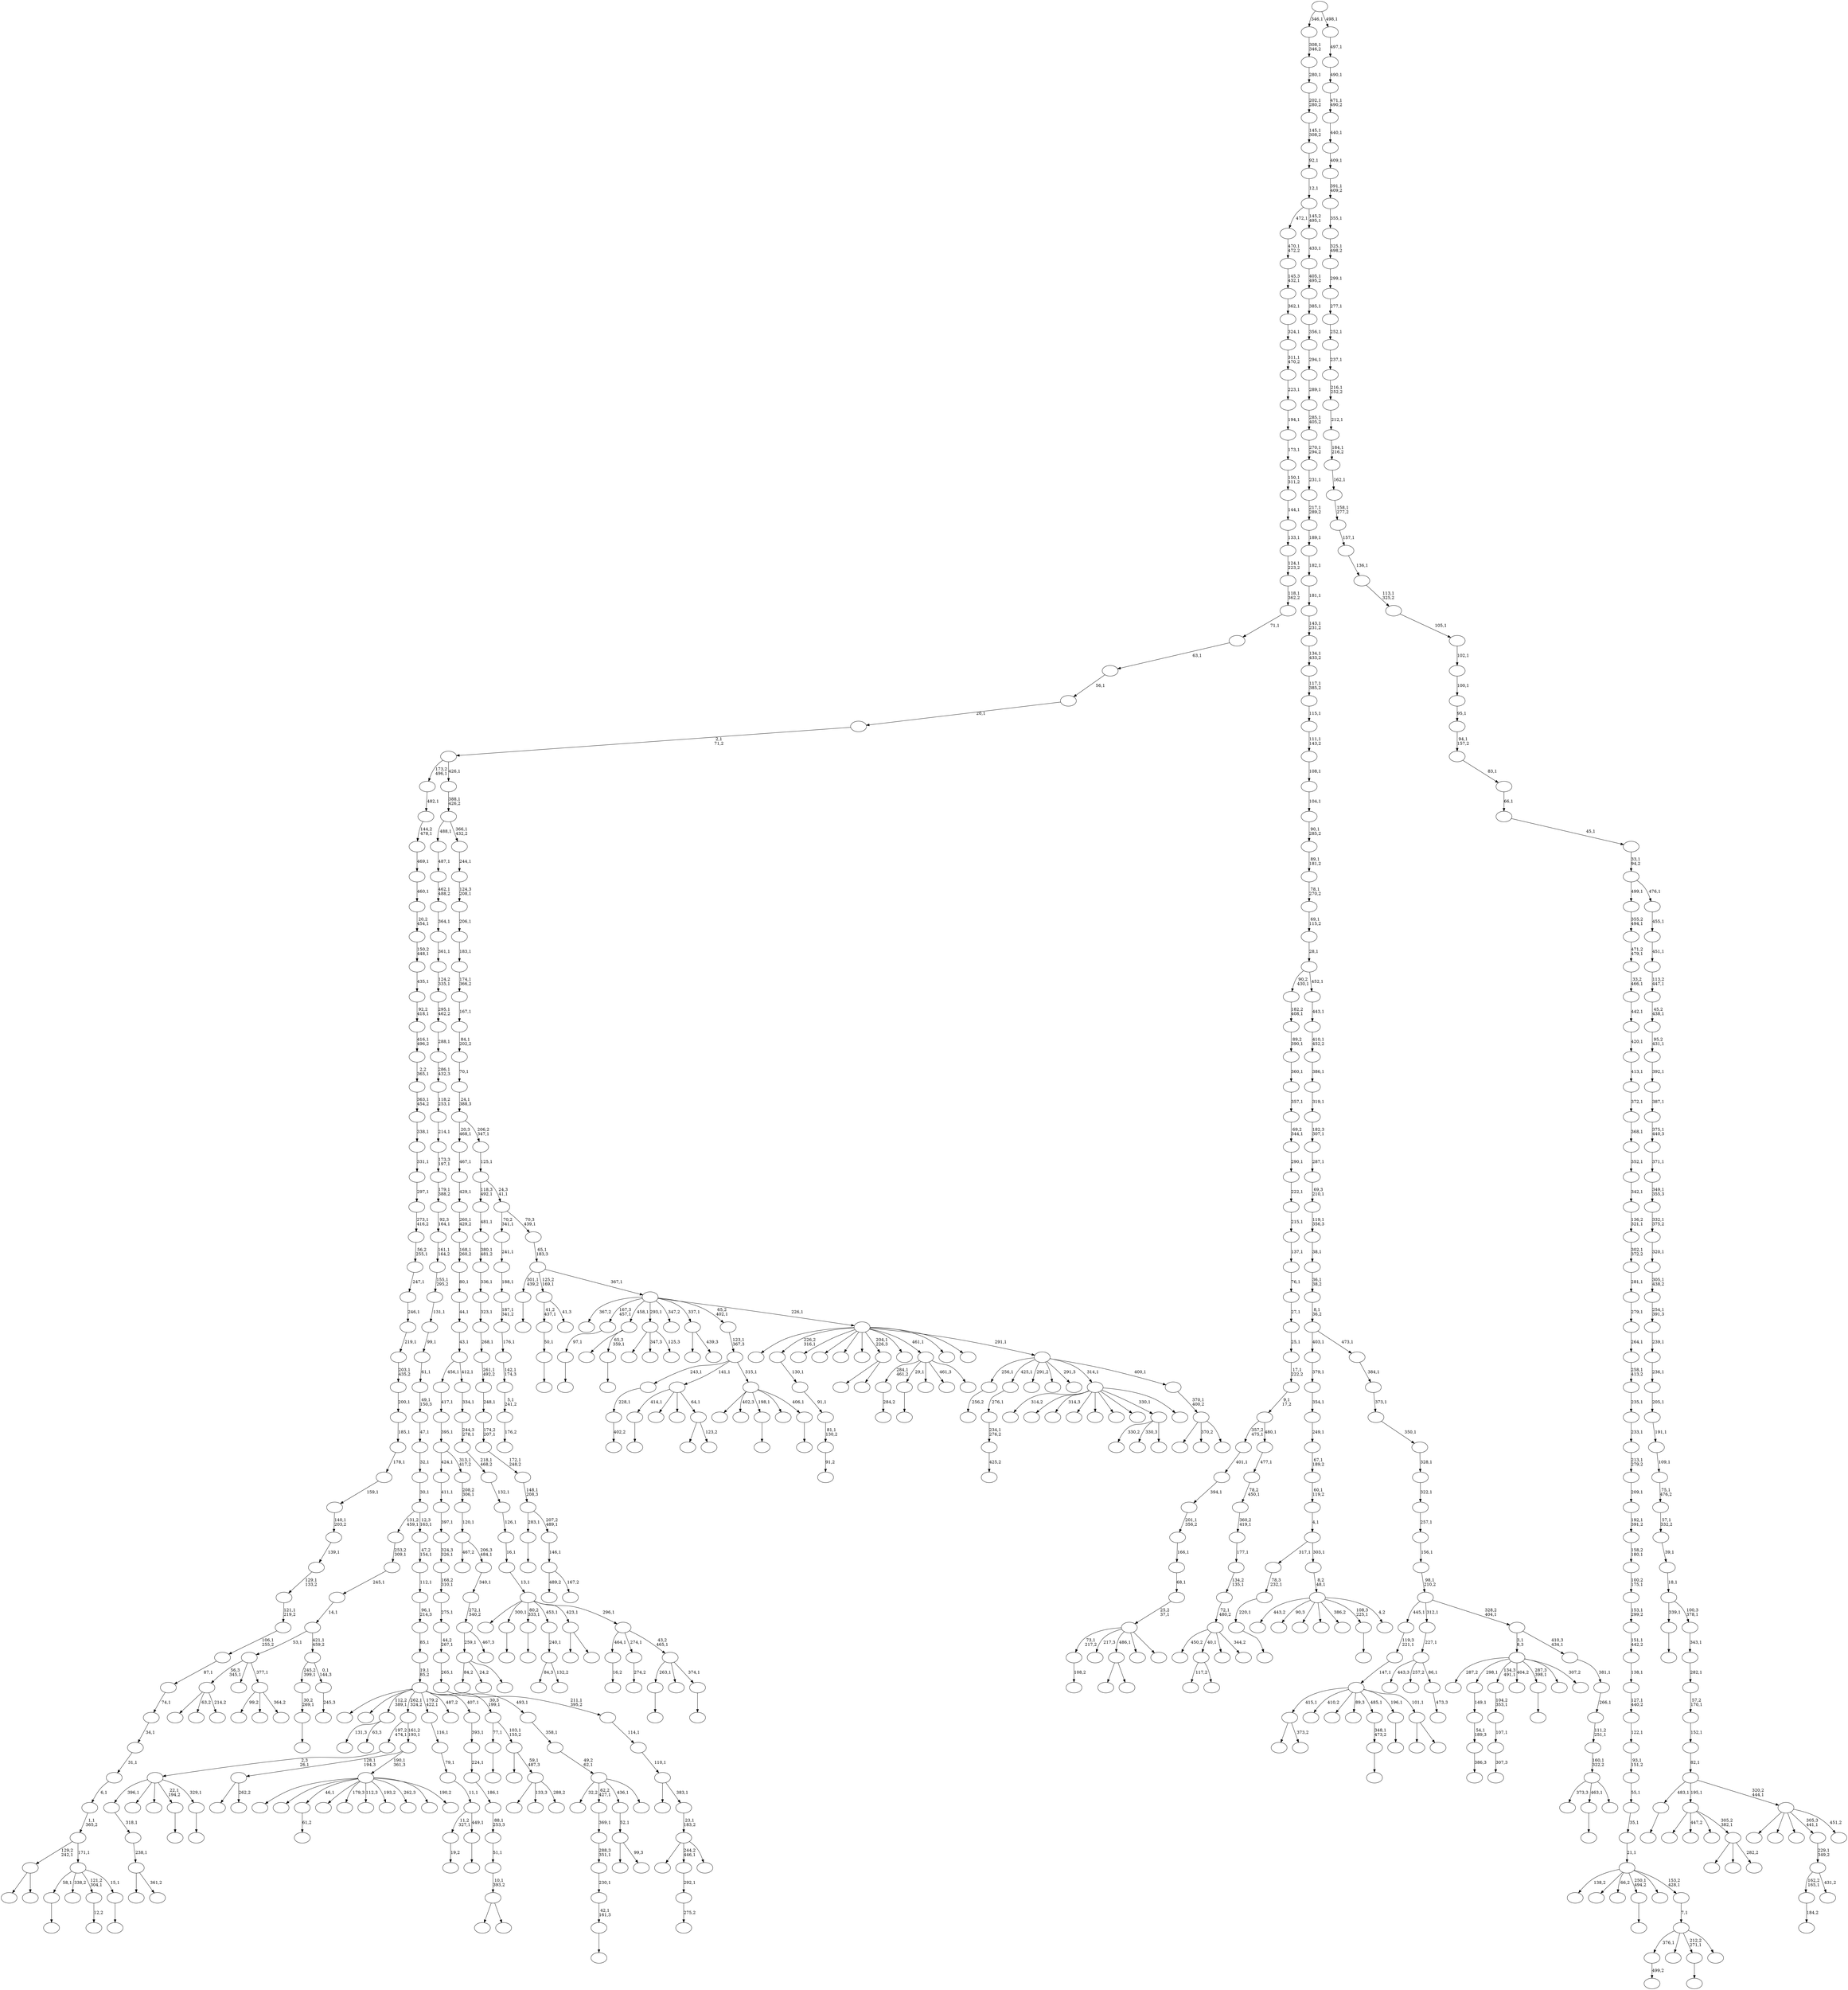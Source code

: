 digraph T {
	700 [label=""]
	699 [label=""]
	698 [label=""]
	697 [label=""]
	696 [label=""]
	695 [label=""]
	694 [label=""]
	693 [label=""]
	692 [label=""]
	691 [label=""]
	690 [label=""]
	689 [label=""]
	688 [label=""]
	687 [label=""]
	686 [label=""]
	685 [label=""]
	684 [label=""]
	683 [label=""]
	682 [label=""]
	681 [label=""]
	680 [label=""]
	679 [label=""]
	678 [label=""]
	677 [label=""]
	676 [label=""]
	675 [label=""]
	674 [label=""]
	673 [label=""]
	672 [label=""]
	671 [label=""]
	670 [label=""]
	669 [label=""]
	668 [label=""]
	667 [label=""]
	666 [label=""]
	665 [label=""]
	664 [label=""]
	663 [label=""]
	662 [label=""]
	661 [label=""]
	660 [label=""]
	659 [label=""]
	658 [label=""]
	657 [label=""]
	656 [label=""]
	655 [label=""]
	654 [label=""]
	653 [label=""]
	652 [label=""]
	651 [label=""]
	650 [label=""]
	649 [label=""]
	648 [label=""]
	647 [label=""]
	646 [label=""]
	645 [label=""]
	644 [label=""]
	643 [label=""]
	642 [label=""]
	641 [label=""]
	640 [label=""]
	639 [label=""]
	638 [label=""]
	637 [label=""]
	636 [label=""]
	635 [label=""]
	634 [label=""]
	633 [label=""]
	632 [label=""]
	631 [label=""]
	630 [label=""]
	629 [label=""]
	628 [label=""]
	627 [label=""]
	626 [label=""]
	625 [label=""]
	624 [label=""]
	623 [label=""]
	622 [label=""]
	621 [label=""]
	620 [label=""]
	619 [label=""]
	618 [label=""]
	617 [label=""]
	616 [label=""]
	615 [label=""]
	614 [label=""]
	613 [label=""]
	612 [label=""]
	611 [label=""]
	610 [label=""]
	609 [label=""]
	608 [label=""]
	607 [label=""]
	606 [label=""]
	605 [label=""]
	604 [label=""]
	603 [label=""]
	602 [label=""]
	601 [label=""]
	600 [label=""]
	599 [label=""]
	598 [label=""]
	597 [label=""]
	596 [label=""]
	595 [label=""]
	594 [label=""]
	593 [label=""]
	592 [label=""]
	591 [label=""]
	590 [label=""]
	589 [label=""]
	588 [label=""]
	587 [label=""]
	586 [label=""]
	585 [label=""]
	584 [label=""]
	583 [label=""]
	582 [label=""]
	581 [label=""]
	580 [label=""]
	579 [label=""]
	578 [label=""]
	577 [label=""]
	576 [label=""]
	575 [label=""]
	574 [label=""]
	573 [label=""]
	572 [label=""]
	571 [label=""]
	570 [label=""]
	569 [label=""]
	568 [label=""]
	567 [label=""]
	566 [label=""]
	565 [label=""]
	564 [label=""]
	563 [label=""]
	562 [label=""]
	561 [label=""]
	560 [label=""]
	559 [label=""]
	558 [label=""]
	557 [label=""]
	556 [label=""]
	555 [label=""]
	554 [label=""]
	553 [label=""]
	552 [label=""]
	551 [label=""]
	550 [label=""]
	549 [label=""]
	548 [label=""]
	547 [label=""]
	546 [label=""]
	545 [label=""]
	544 [label=""]
	543 [label=""]
	542 [label=""]
	541 [label=""]
	540 [label=""]
	539 [label=""]
	538 [label=""]
	537 [label=""]
	536 [label=""]
	535 [label=""]
	534 [label=""]
	533 [label=""]
	532 [label=""]
	531 [label=""]
	530 [label=""]
	529 [label=""]
	528 [label=""]
	527 [label=""]
	526 [label=""]
	525 [label=""]
	524 [label=""]
	523 [label=""]
	522 [label=""]
	521 [label=""]
	520 [label=""]
	519 [label=""]
	518 [label=""]
	517 [label=""]
	516 [label=""]
	515 [label=""]
	514 [label=""]
	513 [label=""]
	512 [label=""]
	511 [label=""]
	510 [label=""]
	509 [label=""]
	508 [label=""]
	507 [label=""]
	506 [label=""]
	505 [label=""]
	504 [label=""]
	503 [label=""]
	502 [label=""]
	501 [label=""]
	500 [label=""]
	499 [label=""]
	498 [label=""]
	497 [label=""]
	496 [label=""]
	495 [label=""]
	494 [label=""]
	493 [label=""]
	492 [label=""]
	491 [label=""]
	490 [label=""]
	489 [label=""]
	488 [label=""]
	487 [label=""]
	486 [label=""]
	485 [label=""]
	484 [label=""]
	483 [label=""]
	482 [label=""]
	481 [label=""]
	480 [label=""]
	479 [label=""]
	478 [label=""]
	477 [label=""]
	476 [label=""]
	475 [label=""]
	474 [label=""]
	473 [label=""]
	472 [label=""]
	471 [label=""]
	470 [label=""]
	469 [label=""]
	468 [label=""]
	467 [label=""]
	466 [label=""]
	465 [label=""]
	464 [label=""]
	463 [label=""]
	462 [label=""]
	461 [label=""]
	460 [label=""]
	459 [label=""]
	458 [label=""]
	457 [label=""]
	456 [label=""]
	455 [label=""]
	454 [label=""]
	453 [label=""]
	452 [label=""]
	451 [label=""]
	450 [label=""]
	449 [label=""]
	448 [label=""]
	447 [label=""]
	446 [label=""]
	445 [label=""]
	444 [label=""]
	443 [label=""]
	442 [label=""]
	441 [label=""]
	440 [label=""]
	439 [label=""]
	438 [label=""]
	437 [label=""]
	436 [label=""]
	435 [label=""]
	434 [label=""]
	433 [label=""]
	432 [label=""]
	431 [label=""]
	430 [label=""]
	429 [label=""]
	428 [label=""]
	427 [label=""]
	426 [label=""]
	425 [label=""]
	424 [label=""]
	423 [label=""]
	422 [label=""]
	421 [label=""]
	420 [label=""]
	419 [label=""]
	418 [label=""]
	417 [label=""]
	416 [label=""]
	415 [label=""]
	414 [label=""]
	413 [label=""]
	412 [label=""]
	411 [label=""]
	410 [label=""]
	409 [label=""]
	408 [label=""]
	407 [label=""]
	406 [label=""]
	405 [label=""]
	404 [label=""]
	403 [label=""]
	402 [label=""]
	401 [label=""]
	400 [label=""]
	399 [label=""]
	398 [label=""]
	397 [label=""]
	396 [label=""]
	395 [label=""]
	394 [label=""]
	393 [label=""]
	392 [label=""]
	391 [label=""]
	390 [label=""]
	389 [label=""]
	388 [label=""]
	387 [label=""]
	386 [label=""]
	385 [label=""]
	384 [label=""]
	383 [label=""]
	382 [label=""]
	381 [label=""]
	380 [label=""]
	379 [label=""]
	378 [label=""]
	377 [label=""]
	376 [label=""]
	375 [label=""]
	374 [label=""]
	373 [label=""]
	372 [label=""]
	371 [label=""]
	370 [label=""]
	369 [label=""]
	368 [label=""]
	367 [label=""]
	366 [label=""]
	365 [label=""]
	364 [label=""]
	363 [label=""]
	362 [label=""]
	361 [label=""]
	360 [label=""]
	359 [label=""]
	358 [label=""]
	357 [label=""]
	356 [label=""]
	355 [label=""]
	354 [label=""]
	353 [label=""]
	352 [label=""]
	351 [label=""]
	350 [label=""]
	349 [label=""]
	348 [label=""]
	347 [label=""]
	346 [label=""]
	345 [label=""]
	344 [label=""]
	343 [label=""]
	342 [label=""]
	341 [label=""]
	340 [label=""]
	339 [label=""]
	338 [label=""]
	337 [label=""]
	336 [label=""]
	335 [label=""]
	334 [label=""]
	333 [label=""]
	332 [label=""]
	331 [label=""]
	330 [label=""]
	329 [label=""]
	328 [label=""]
	327 [label=""]
	326 [label=""]
	325 [label=""]
	324 [label=""]
	323 [label=""]
	322 [label=""]
	321 [label=""]
	320 [label=""]
	319 [label=""]
	318 [label=""]
	317 [label=""]
	316 [label=""]
	315 [label=""]
	314 [label=""]
	313 [label=""]
	312 [label=""]
	311 [label=""]
	310 [label=""]
	309 [label=""]
	308 [label=""]
	307 [label=""]
	306 [label=""]
	305 [label=""]
	304 [label=""]
	303 [label=""]
	302 [label=""]
	301 [label=""]
	300 [label=""]
	299 [label=""]
	298 [label=""]
	297 [label=""]
	296 [label=""]
	295 [label=""]
	294 [label=""]
	293 [label=""]
	292 [label=""]
	291 [label=""]
	290 [label=""]
	289 [label=""]
	288 [label=""]
	287 [label=""]
	286 [label=""]
	285 [label=""]
	284 [label=""]
	283 [label=""]
	282 [label=""]
	281 [label=""]
	280 [label=""]
	279 [label=""]
	278 [label=""]
	277 [label=""]
	276 [label=""]
	275 [label=""]
	274 [label=""]
	273 [label=""]
	272 [label=""]
	271 [label=""]
	270 [label=""]
	269 [label=""]
	268 [label=""]
	267 [label=""]
	266 [label=""]
	265 [label=""]
	264 [label=""]
	263 [label=""]
	262 [label=""]
	261 [label=""]
	260 [label=""]
	259 [label=""]
	258 [label=""]
	257 [label=""]
	256 [label=""]
	255 [label=""]
	254 [label=""]
	253 [label=""]
	252 [label=""]
	251 [label=""]
	250 [label=""]
	249 [label=""]
	248 [label=""]
	247 [label=""]
	246 [label=""]
	245 [label=""]
	244 [label=""]
	243 [label=""]
	242 [label=""]
	241 [label=""]
	240 [label=""]
	239 [label=""]
	238 [label=""]
	237 [label=""]
	236 [label=""]
	235 [label=""]
	234 [label=""]
	233 [label=""]
	232 [label=""]
	231 [label=""]
	230 [label=""]
	229 [label=""]
	228 [label=""]
	227 [label=""]
	226 [label=""]
	225 [label=""]
	224 [label=""]
	223 [label=""]
	222 [label=""]
	221 [label=""]
	220 [label=""]
	219 [label=""]
	218 [label=""]
	217 [label=""]
	216 [label=""]
	215 [label=""]
	214 [label=""]
	213 [label=""]
	212 [label=""]
	211 [label=""]
	210 [label=""]
	209 [label=""]
	208 [label=""]
	207 [label=""]
	206 [label=""]
	205 [label=""]
	204 [label=""]
	203 [label=""]
	202 [label=""]
	201 [label=""]
	200 [label=""]
	199 [label=""]
	198 [label=""]
	197 [label=""]
	196 [label=""]
	195 [label=""]
	194 [label=""]
	193 [label=""]
	192 [label=""]
	191 [label=""]
	190 [label=""]
	189 [label=""]
	188 [label=""]
	187 [label=""]
	186 [label=""]
	185 [label=""]
	184 [label=""]
	183 [label=""]
	182 [label=""]
	181 [label=""]
	180 [label=""]
	179 [label=""]
	178 [label=""]
	177 [label=""]
	176 [label=""]
	175 [label=""]
	174 [label=""]
	173 [label=""]
	172 [label=""]
	171 [label=""]
	170 [label=""]
	169 [label=""]
	168 [label=""]
	167 [label=""]
	166 [label=""]
	165 [label=""]
	164 [label=""]
	163 [label=""]
	162 [label=""]
	161 [label=""]
	160 [label=""]
	159 [label=""]
	158 [label=""]
	157 [label=""]
	156 [label=""]
	155 [label=""]
	154 [label=""]
	153 [label=""]
	152 [label=""]
	151 [label=""]
	150 [label=""]
	149 [label=""]
	148 [label=""]
	147 [label=""]
	146 [label=""]
	145 [label=""]
	144 [label=""]
	143 [label=""]
	142 [label=""]
	141 [label=""]
	140 [label=""]
	139 [label=""]
	138 [label=""]
	137 [label=""]
	136 [label=""]
	135 [label=""]
	134 [label=""]
	133 [label=""]
	132 [label=""]
	131 [label=""]
	130 [label=""]
	129 [label=""]
	128 [label=""]
	127 [label=""]
	126 [label=""]
	125 [label=""]
	124 [label=""]
	123 [label=""]
	122 [label=""]
	121 [label=""]
	120 [label=""]
	119 [label=""]
	118 [label=""]
	117 [label=""]
	116 [label=""]
	115 [label=""]
	114 [label=""]
	113 [label=""]
	112 [label=""]
	111 [label=""]
	110 [label=""]
	109 [label=""]
	108 [label=""]
	107 [label=""]
	106 [label=""]
	105 [label=""]
	104 [label=""]
	103 [label=""]
	102 [label=""]
	101 [label=""]
	100 [label=""]
	99 [label=""]
	98 [label=""]
	97 [label=""]
	96 [label=""]
	95 [label=""]
	94 [label=""]
	93 [label=""]
	92 [label=""]
	91 [label=""]
	90 [label=""]
	89 [label=""]
	88 [label=""]
	87 [label=""]
	86 [label=""]
	85 [label=""]
	84 [label=""]
	83 [label=""]
	82 [label=""]
	81 [label=""]
	80 [label=""]
	79 [label=""]
	78 [label=""]
	77 [label=""]
	76 [label=""]
	75 [label=""]
	74 [label=""]
	73 [label=""]
	72 [label=""]
	71 [label=""]
	70 [label=""]
	69 [label=""]
	68 [label=""]
	67 [label=""]
	66 [label=""]
	65 [label=""]
	64 [label=""]
	63 [label=""]
	62 [label=""]
	61 [label=""]
	60 [label=""]
	59 [label=""]
	58 [label=""]
	57 [label=""]
	56 [label=""]
	55 [label=""]
	54 [label=""]
	53 [label=""]
	52 [label=""]
	51 [label=""]
	50 [label=""]
	49 [label=""]
	48 [label=""]
	47 [label=""]
	46 [label=""]
	45 [label=""]
	44 [label=""]
	43 [label=""]
	42 [label=""]
	41 [label=""]
	40 [label=""]
	39 [label=""]
	38 [label=""]
	37 [label=""]
	36 [label=""]
	35 [label=""]
	34 [label=""]
	33 [label=""]
	32 [label=""]
	31 [label=""]
	30 [label=""]
	29 [label=""]
	28 [label=""]
	27 [label=""]
	26 [label=""]
	25 [label=""]
	24 [label=""]
	23 [label=""]
	22 [label=""]
	21 [label=""]
	20 [label=""]
	19 [label=""]
	18 [label=""]
	17 [label=""]
	16 [label=""]
	15 [label=""]
	14 [label=""]
	13 [label=""]
	12 [label=""]
	11 [label=""]
	10 [label=""]
	9 [label=""]
	8 [label=""]
	7 [label=""]
	6 [label=""]
	5 [label=""]
	4 [label=""]
	3 [label=""]
	2 [label=""]
	1 [label=""]
	0 [label=""]
	696 -> 697 [label="108,2"]
	693 -> 694 [label=""]
	692 -> 693 [label="42,1\n161,3"]
	691 -> 692 [label="230,1"]
	690 -> 691 [label="288,3\n351,1"]
	689 -> 690 [label="369,1"]
	681 -> 682 [label="402,2"]
	680 -> 681 [label="228,1"]
	678 -> 679 [label=""]
	670 -> 671 [label="256,2"]
	665 -> 666 [label=""]
	662 -> 663 [label="386,3"]
	661 -> 662 [label="54,1\n189,3"]
	660 -> 661 [label="149,1"]
	658 -> 659 [label="16,2"]
	656 -> 657 [label="19,2"]
	652 -> 653 [label="284,2"]
	650 -> 651 [label="91,2"]
	649 -> 650 [label="81,1\n130,2"]
	648 -> 649 [label="91,1"]
	647 -> 648 [label="130,1"]
	639 -> 640 [label="275,2"]
	638 -> 639 [label="292,1"]
	636 -> 642 [label="489,2"]
	636 -> 637 [label="167,2"]
	635 -> 636 [label="146,1"]
	634 -> 665 [label="283,1"]
	634 -> 635 [label="207,2\n489,1"]
	633 -> 634 [label="148,1\n208,3"]
	632 -> 633 [label="172,1\n248,2"]
	631 -> 632 [label="174,2\n207,1"]
	630 -> 631 [label="248,1"]
	629 -> 630 [label="261,1\n492,2"]
	628 -> 629 [label="268,1"]
	627 -> 628 [label="323,1"]
	626 -> 627 [label="336,1"]
	625 -> 626 [label="380,1\n481,2"]
	624 -> 625 [label="481,1"]
	620 -> 621 [label="499,2"]
	617 -> 618 [label="425,2"]
	616 -> 617 [label="234,1\n276,2"]
	615 -> 616 [label="276,1"]
	612 -> 613 [label=""]
	608 -> 698 [label=""]
	608 -> 609 [label="262,2"]
	606 -> 684 [label=""]
	606 -> 607 [label="361,2"]
	605 -> 606 [label="238,1"]
	604 -> 605 [label="318,1"]
	601 -> 602 [label=""]
	600 -> 601 [label="97,1"]
	597 -> 623 [label=""]
	597 -> 598 [label="373,2"]
	593 -> 594 [label=""]
	592 -> 593 [label="30,2\n269,1"]
	588 -> 589 [label=""]
	587 -> 588 [label="220,1"]
	586 -> 587 [label="78,3\n232,1"]
	583 -> 584 [label=""]
	580 -> 581 [label="307,3"]
	579 -> 580 [label="107,1"]
	578 -> 579 [label="104,2\n353,1"]
	574 -> 575 [label="184,2"]
	571 -> 572 [label=""]
	569 -> 619 [label=""]
	569 -> 570 [label=""]
	564 -> 614 [label=""]
	564 -> 565 [label=""]
	560 -> 561 [label=""]
	556 -> 557 [label=""]
	553 -> 554 [label=""]
	550 -> 551 [label=""]
	549 -> 667 [label=""]
	549 -> 550 [label="65,3\n359,1"]
	546 -> 547 [label=""]
	543 -> 544 [label=""]
	541 -> 542 [label="61,2"]
	526 -> 527 [label=""]
	525 -> 526 [label="50,1"]
	522 -> 573 [label="117,2"]
	522 -> 523 [label=""]
	516 -> 517 [label=""]
	513 -> 514 [label=""]
	510 -> 511 [label=""]
	509 -> 604 [label="396,1"]
	509 -> 548 [label=""]
	509 -> 540 [label=""]
	509 -> 516 [label="22,1\n194,2"]
	509 -> 510 [label="329,1"]
	508 -> 509 [label="2,3\n26,1"]
	500 -> 501 [label="176,2"]
	499 -> 500 [label="5,1\n241,2"]
	498 -> 499 [label="142,1\n174,3"]
	497 -> 498 [label="176,1"]
	496 -> 497 [label="187,1\n341,2"]
	495 -> 496 [label="188,1"]
	494 -> 495 [label="241,1"]
	492 -> 668 [label="131,3"]
	492 -> 493 [label="63,3"]
	487 -> 488 [label=""]
	485 -> 673 [label=""]
	485 -> 638 [label="244,2\n446,1"]
	485 -> 486 [label=""]
	484 -> 485 [label="23,1\n183,2"]
	483 -> 535 [label=""]
	483 -> 484 [label="383,1"]
	482 -> 483 [label="110,1"]
	481 -> 482 [label="114,1"]
	480 -> 481 [label="211,1\n395,2"]
	479 -> 480 [label="265,1"]
	478 -> 479 [label="44,2\n267,1"]
	477 -> 478 [label="275,1"]
	476 -> 477 [label="168,2\n310,1"]
	475 -> 476 [label="324,3\n326,1"]
	474 -> 475 [label="397,1"]
	473 -> 474 [label="411,1"]
	470 -> 591 [label=""]
	470 -> 471 [label="123,2"]
	469 -> 678 [label="414,1"]
	469 -> 563 [label=""]
	469 -> 521 [label=""]
	469 -> 470 [label="64,1"]
	466 -> 467 [label="274,2"]
	461 -> 538 [label="84,2"]
	461 -> 536 [label="24,2"]
	461 -> 462 [label=""]
	458 -> 700 [label=""]
	458 -> 459 [label=""]
	454 -> 646 [label=""]
	454 -> 545 [label="63,2"]
	454 -> 455 [label="214,2"]
	451 -> 504 [label="330,2"]
	451 -> 502 [label="330,3"]
	451 -> 452 [label=""]
	449 -> 645 [label="314,2"]
	449 -> 596 [label=""]
	449 -> 537 [label="314,3"]
	449 -> 528 [label=""]
	449 -> 518 [label=""]
	449 -> 506 [label=""]
	449 -> 489 [label=""]
	449 -> 451 [label="330,1"]
	449 -> 450 [label=""]
	444 -> 669 [label="84,3"]
	444 -> 445 [label="132,2"]
	443 -> 444 [label="240,1"]
	439 -> 440 [label="12,2"]
	437 -> 699 [label=""]
	437 -> 688 [label=""]
	437 -> 541 [label="46,1"]
	437 -> 524 [label=""]
	437 -> 503 [label="179,3"]
	437 -> 460 [label="112,3"]
	437 -> 453 [label="193,2"]
	437 -> 442 [label="262,3"]
	437 -> 441 [label=""]
	437 -> 438 [label="190,2"]
	436 -> 608 [label="128,1\n194,3"]
	436 -> 437 [label="190,1\n361,3"]
	435 -> 508 [label="197,2\n474,1"]
	435 -> 436 [label="161,2\n193,1"]
	433 -> 525 [label="41,2\n437,1"]
	433 -> 434 [label="41,3"]
	431 -> 432 [label=""]
	429 -> 430 [label=""]
	428 -> 429 [label="348,1\n473,2"]
	425 -> 461 [label="259,1"]
	425 -> 426 [label="467,3"]
	424 -> 425 [label="272,1\n340,2"]
	423 -> 424 [label="340,1"]
	422 -> 505 [label="467,2"]
	422 -> 423 [label="206,3\n484,1"]
	421 -> 422 [label="120,1"]
	420 -> 421 [label="208,2\n306,1"]
	419 -> 473 [label="424,1"]
	419 -> 420 [label="313,1\n417,2"]
	418 -> 419 [label="395,1"]
	417 -> 418 [label="417,1"]
	415 -> 416 [label=""]
	414 -> 656 [label="11,2\n327,1"]
	414 -> 415 [label="449,1"]
	413 -> 414 [label="11,1"]
	412 -> 413 [label="79,1"]
	411 -> 412 [label="116,1"]
	409 -> 652 [label="284,1\n461,2"]
	409 -> 612 [label="29,1"]
	409 -> 562 [label=""]
	409 -> 447 [label="461,3"]
	409 -> 410 [label=""]
	407 -> 408 [label=""]
	405 -> 406 [label=""]
	401 -> 567 [label=""]
	401 -> 402 [label="99,3"]
	400 -> 401 [label="52,1"]
	398 -> 696 [label="73,1\n217,2"]
	398 -> 566 [label="217,3"]
	398 -> 564 [label="486,1"]
	398 -> 448 [label=""]
	398 -> 399 [label=""]
	397 -> 398 [label="25,2\n37,1"]
	396 -> 397 [label="68,1"]
	395 -> 396 [label="166,1"]
	394 -> 395 [label="201,1\n356,2"]
	393 -> 394 [label="394,1"]
	392 -> 393 [label="401,1"]
	390 -> 672 [label="99,2"]
	390 -> 622 [label=""]
	390 -> 391 [label="364,2"]
	389 -> 454 [label="56,3\n345,1"]
	389 -> 404 [label=""]
	389 -> 390 [label="377,1"]
	387 -> 687 [label=""]
	387 -> 403 [label="347,3"]
	387 -> 388 [label="125,3"]
	384 -> 385 [label=""]
	382 -> 490 [label=""]
	382 -> 383 [label=""]
	380 -> 381 [label=""]
	374 -> 375 [label=""]
	373 -> 571 [label="58,1"]
	373 -> 539 [label="338,2"]
	373 -> 439 [label="121,2\n304,1"]
	373 -> 374 [label="15,1"]
	372 -> 458 [label="129,2\n242,1"]
	372 -> 373 [label="171,1"]
	371 -> 372 [label="1,1\n365,2"]
	370 -> 371 [label="6,1"]
	369 -> 370 [label="31,1"]
	368 -> 369 [label="34,1"]
	367 -> 368 [label="74,1"]
	366 -> 367 [label="87,1"]
	365 -> 366 [label="106,1\n255,2"]
	364 -> 365 [label="121,1\n219,2"]
	363 -> 364 [label="129,1\n133,2"]
	362 -> 363 [label="139,1"]
	361 -> 362 [label="140,1\n203,2"]
	360 -> 361 [label="159,1"]
	359 -> 360 [label="178,1"]
	358 -> 359 [label="185,1"]
	357 -> 358 [label="200,1"]
	356 -> 357 [label="203,1\n435,2"]
	355 -> 356 [label="219,1"]
	354 -> 355 [label="246,1"]
	353 -> 354 [label="247,1"]
	352 -> 353 [label="56,2\n255,1"]
	351 -> 352 [label="273,1\n416,2"]
	350 -> 351 [label="297,1"]
	349 -> 350 [label="331,1"]
	348 -> 349 [label="338,1"]
	347 -> 348 [label="363,1\n454,2"]
	346 -> 347 [label="2,2\n365,1"]
	345 -> 346 [label="416,1\n496,2"]
	344 -> 345 [label="92,2\n418,1"]
	343 -> 344 [label="435,1"]
	342 -> 343 [label="150,2\n448,1"]
	341 -> 342 [label="20,2\n454,1"]
	340 -> 341 [label="460,1"]
	339 -> 340 [label="469,1"]
	338 -> 339 [label="144,2\n478,1"]
	337 -> 338 [label="482,1"]
	335 -> 685 [label="443,2"]
	335 -> 655 [label="90,3"]
	335 -> 595 [label=""]
	335 -> 558 [label=""]
	335 -> 507 [label="386,2"]
	335 -> 407 [label="108,3\n225,1"]
	335 -> 336 [label="4,2"]
	334 -> 335 [label="8,2\n48,1"]
	333 -> 586 [label="317,1"]
	333 -> 334 [label="303,1"]
	332 -> 333 [label="4,1"]
	331 -> 332 [label="60,1\n119,2"]
	330 -> 331 [label="67,1\n189,2"]
	329 -> 330 [label="249,1"]
	328 -> 329 [label="354,1"]
	327 -> 328 [label="379,1"]
	325 -> 654 [label="450,2"]
	325 -> 522 [label="40,1"]
	325 -> 464 [label=""]
	325 -> 326 [label="344,2"]
	324 -> 325 [label="72,1\n480,2"]
	323 -> 324 [label="134,2\n135,1"]
	322 -> 323 [label="177,1"]
	321 -> 322 [label="360,2\n419,1"]
	320 -> 321 [label="78,2\n450,1"]
	319 -> 320 [label="477,1"]
	318 -> 392 [label="357,2\n475,1"]
	318 -> 319 [label="480,1"]
	317 -> 318 [label="9,1\n17,2"]
	316 -> 317 [label="17,1\n222,2"]
	315 -> 316 [label="25,1"]
	314 -> 315 [label="27,1"]
	313 -> 314 [label="76,1"]
	312 -> 313 [label="137,1"]
	311 -> 312 [label="215,1"]
	310 -> 311 [label="222,1"]
	309 -> 310 [label="290,1"]
	308 -> 309 [label="69,2\n344,1"]
	307 -> 308 [label="357,1"]
	306 -> 307 [label="360,1"]
	305 -> 306 [label="89,2\n390,1"]
	304 -> 305 [label="182,2\n408,1"]
	302 -> 303 [label="245,3"]
	301 -> 592 [label="245,2\n399,1"]
	301 -> 302 [label="0,1\n144,3"]
	300 -> 389 [label="53,1"]
	300 -> 301 [label="421,1\n459,2"]
	299 -> 300 [label="14,1"]
	298 -> 299 [label="245,1"]
	297 -> 298 [label="253,2\n309,1"]
	292 -> 512 [label=""]
	292 -> 293 [label=""]
	291 -> 292 [label="10,1\n393,2"]
	290 -> 291 [label="51,1"]
	289 -> 290 [label="88,1\n253,3"]
	288 -> 289 [label="186,1"]
	287 -> 288 [label="224,1"]
	286 -> 287 [label="393,1"]
	284 -> 285 [label=""]
	281 -> 472 [label=""]
	281 -> 282 [label=""]
	280 -> 597 [label="415,1"]
	280 -> 590 [label="410,2"]
	280 -> 568 [label=""]
	280 -> 446 [label="89,3"]
	280 -> 428 [label="485,1"]
	280 -> 405 [label="196,1"]
	280 -> 281 [label="101,1"]
	279 -> 280 [label="147,1"]
	278 -> 279 [label="119,3\n221,1"]
	276 -> 664 [label="287,2"]
	276 -> 660 [label="298,1"]
	276 -> 578 [label="134,3\n491,1"]
	276 -> 534 [label="404,2"]
	276 -> 513 [label="287,3\n398,1"]
	276 -> 463 [label=""]
	276 -> 277 [label="307,2"]
	274 -> 275 [label=""]
	273 -> 560 [label="263,1"]
	273 -> 520 [label=""]
	273 -> 274 [label="374,1"]
	272 -> 658 [label="464,1"]
	272 -> 466 [label="274,1"]
	272 -> 273 [label="43,2\n465,1"]
	271 -> 585 [label=""]
	271 -> 556 [label="300,1"]
	271 -> 553 [label="80,2\n333,1"]
	271 -> 443 [label="453,1"]
	271 -> 382 [label="423,1"]
	271 -> 272 [label="296,1"]
	270 -> 271 [label="13,1"]
	269 -> 270 [label="16,1"]
	268 -> 269 [label="126,1"]
	267 -> 268 [label="132,1"]
	266 -> 267 [label="218,1\n468,2"]
	265 -> 266 [label="244,3\n278,1"]
	264 -> 265 [label="334,1"]
	263 -> 417 [label="456,1"]
	263 -> 264 [label="412,1"]
	262 -> 263 [label="43,1"]
	261 -> 262 [label="44,1"]
	260 -> 261 [label="80,1"]
	259 -> 260 [label="168,1\n260,2"]
	258 -> 259 [label="260,1\n429,2"]
	257 -> 258 [label="429,1"]
	256 -> 257 [label="467,1"]
	254 -> 533 [label=""]
	254 -> 491 [label="133,3"]
	254 -> 255 [label="288,2"]
	253 -> 296 [label=""]
	253 -> 254 [label="59,1\n487,3"]
	252 -> 431 [label="77,1"]
	252 -> 253 [label="103,1\n155,2"]
	250 -> 620 [label="376,1"]
	250 -> 582 [label=""]
	250 -> 546 [label="212,2\n271,1"]
	250 -> 251 [label=""]
	249 -> 250 [label="7,1"]
	248 -> 674 [label="138,2"]
	248 -> 559 [label=""]
	248 -> 457 [label="66,2"]
	248 -> 384 [label="250,1\n494,2"]
	248 -> 378 [label=""]
	248 -> 249 [label="153,2\n428,1"]
	247 -> 248 [label="21,1"]
	246 -> 247 [label="35,1"]
	245 -> 246 [label="55,1"]
	244 -> 245 [label="93,1\n151,2"]
	243 -> 244 [label="122,1"]
	242 -> 243 [label="127,1\n440,2"]
	241 -> 242 [label="138,1"]
	240 -> 241 [label="151,1\n442,2"]
	239 -> 240 [label="153,1\n299,2"]
	238 -> 239 [label="100,2\n175,1"]
	237 -> 238 [label="158,2\n180,1"]
	236 -> 237 [label="192,1\n391,2"]
	235 -> 236 [label="209,1"]
	234 -> 235 [label="213,1\n279,2"]
	233 -> 234 [label="233,1"]
	232 -> 233 [label="235,1"]
	231 -> 232 [label="258,1\n413,2"]
	230 -> 231 [label="264,1"]
	229 -> 230 [label="279,1"]
	228 -> 229 [label="281,1"]
	227 -> 228 [label="302,1\n372,2"]
	226 -> 227 [label="136,2\n321,1"]
	225 -> 226 [label="342,1"]
	224 -> 225 [label="352,1"]
	223 -> 224 [label="368,1"]
	222 -> 223 [label="372,1"]
	221 -> 222 [label="413,1"]
	220 -> 221 [label="420,1"]
	219 -> 220 [label="442,1"]
	218 -> 219 [label="33,2\n466,1"]
	217 -> 218 [label="471,2\n479,1"]
	216 -> 217 [label="355,2\n494,1"]
	214 -> 427 [label=""]
	214 -> 215 [label="439,3"]
	212 -> 695 [label="32,2"]
	212 -> 689 [label="62,2\n427,1"]
	212 -> 400 [label="436,1"]
	212 -> 213 [label=""]
	211 -> 212 [label="49,2\n62,1"]
	210 -> 211 [label="358,1"]
	209 -> 677 [label=""]
	209 -> 532 [label=""]
	209 -> 492 [label="112,2\n389,1"]
	209 -> 435 [label="262,1\n324,2"]
	209 -> 411 [label="179,2\n422,1"]
	209 -> 295 [label="487,2"]
	209 -> 286 [label="407,1"]
	209 -> 252 [label="30,3\n199,1"]
	209 -> 210 [label="493,1"]
	208 -> 209 [label="19,1\n85,2"]
	207 -> 208 [label="85,1"]
	206 -> 207 [label="96,1\n214,3"]
	205 -> 206 [label="112,1"]
	204 -> 205 [label="47,2\n154,1"]
	203 -> 297 [label="131,2\n459,1"]
	203 -> 204 [label="12,3\n163,1"]
	202 -> 203 [label="30,1"]
	201 -> 202 [label="32,1"]
	200 -> 201 [label="47,1"]
	199 -> 200 [label="49,1\n150,3"]
	198 -> 199 [label="61,1"]
	197 -> 198 [label="99,1"]
	196 -> 197 [label="131,1"]
	195 -> 196 [label="155,1\n295,2"]
	194 -> 195 [label="161,1\n164,2"]
	193 -> 194 [label="92,3\n164,1"]
	192 -> 193 [label="179,1\n388,2"]
	191 -> 192 [label="173,3\n197,1"]
	190 -> 191 [label="214,1"]
	189 -> 190 [label="118,2\n253,1"]
	188 -> 189 [label="286,1\n432,3"]
	187 -> 188 [label="288,1"]
	186 -> 187 [label="295,1\n462,2"]
	185 -> 186 [label="124,2\n335,1"]
	184 -> 185 [label="361,1"]
	183 -> 184 [label="364,1"]
	182 -> 183 [label="462,1\n488,2"]
	181 -> 182 [label="487,1"]
	179 -> 180 [label="473,3"]
	178 -> 611 [label="443,3"]
	178 -> 376 [label="257,2"]
	178 -> 179 [label="86,1"]
	177 -> 178 [label="227,1"]
	175 -> 574 [label="162,2\n165,1"]
	175 -> 176 [label="431,2"]
	174 -> 175 [label="229,1\n349,2"]
	172 -> 173 [label=""]
	171 -> 686 [label=""]
	171 -> 675 [label="402,3"]
	171 -> 583 [label="198,1"]
	171 -> 456 [label=""]
	171 -> 172 [label="406,1"]
	170 -> 680 [label="243,1"]
	170 -> 469 [label="141,1"]
	170 -> 171 [label="315,1"]
	169 -> 170 [label="123,1\n367,3"]
	167 -> 531 [label=""]
	167 -> 515 [label="370,2"]
	167 -> 168 [label=""]
	166 -> 167 [label="370,1\n400,2"]
	165 -> 670 [label="256,1"]
	165 -> 615 [label="425,1"]
	165 -> 552 [label="291,2"]
	165 -> 519 [label=""]
	165 -> 468 [label="291,3"]
	165 -> 449 [label="314,1"]
	165 -> 166 [label="400,1"]
	164 -> 676 [label=""]
	164 -> 647 [label="226,2\n316,1"]
	164 -> 644 [label=""]
	164 -> 610 [label=""]
	164 -> 603 [label=""]
	164 -> 577 [label=""]
	164 -> 569 [label="204,1\n226,3"]
	164 -> 529 [label=""]
	164 -> 409 [label="461,1"]
	164 -> 379 [label=""]
	164 -> 294 [label=""]
	164 -> 165 [label="291,1"]
	163 -> 683 [label="367,2"]
	163 -> 600 [label="167,3\n457,1"]
	163 -> 549 [label="458,1"]
	163 -> 387 [label="293,1"]
	163 -> 386 [label="347,2"]
	163 -> 214 [label="337,1"]
	163 -> 169 [label="65,2\n402,1"]
	163 -> 164 [label="226,1"]
	162 -> 487 [label="301,1\n439,2"]
	162 -> 433 [label="125,2\n169,1"]
	162 -> 163 [label="367,1"]
	161 -> 162 [label="65,1\n183,3"]
	160 -> 494 [label="70,2\n341,1"]
	160 -> 161 [label="70,3\n439,1"]
	159 -> 624 [label="118,3\n492,1"]
	159 -> 160 [label="24,3\n41,1"]
	158 -> 159 [label="125,1"]
	157 -> 256 [label="20,3\n468,1"]
	157 -> 158 [label="206,2\n347,1"]
	156 -> 157 [label="24,1\n388,3"]
	155 -> 156 [label="70,1"]
	154 -> 155 [label="84,1\n202,2"]
	153 -> 154 [label="167,1"]
	152 -> 153 [label="174,1\n366,2"]
	151 -> 152 [label="183,1"]
	150 -> 151 [label="206,1"]
	149 -> 150 [label="124,3\n208,1"]
	148 -> 149 [label="244,1"]
	147 -> 181 [label="488,1"]
	147 -> 148 [label="366,1\n432,2"]
	146 -> 147 [label="388,1\n426,2"]
	145 -> 337 [label="173,2\n496,1"]
	145 -> 146 [label="426,1"]
	144 -> 145 [label="2,1\n71,2"]
	143 -> 144 [label="20,1"]
	142 -> 143 [label="56,1"]
	141 -> 142 [label="63,1"]
	140 -> 141 [label="71,1"]
	139 -> 140 [label="118,1\n362,2"]
	138 -> 139 [label="124,1\n223,2"]
	137 -> 138 [label="133,1"]
	136 -> 137 [label="144,1"]
	135 -> 136 [label="150,1\n311,2"]
	134 -> 135 [label="173,1"]
	133 -> 134 [label="194,1"]
	132 -> 133 [label="223,1"]
	131 -> 132 [label="311,1\n470,2"]
	130 -> 131 [label="324,1"]
	129 -> 130 [label="362,1"]
	128 -> 129 [label="145,3\n432,1"]
	127 -> 128 [label="470,1\n472,2"]
	125 -> 599 [label=""]
	125 -> 465 [label=""]
	125 -> 126 [label="282,2"]
	124 -> 643 [label=""]
	124 -> 530 [label="447,2"]
	124 -> 283 [label=""]
	124 -> 125 [label="305,2\n382,1"]
	122 -> 641 [label="373,3"]
	122 -> 543 [label="463,1"]
	122 -> 123 [label=""]
	121 -> 122 [label="160,1\n322,2"]
	120 -> 121 [label="111,2\n251,1"]
	119 -> 120 [label="266,1"]
	118 -> 119 [label="381,1"]
	117 -> 276 [label="3,1\n8,3"]
	117 -> 118 [label="410,3\n434,1"]
	116 -> 278 [label="445,1"]
	116 -> 177 [label="312,1"]
	116 -> 117 [label="328,2\n404,1"]
	115 -> 116 [label="98,1\n210,2"]
	114 -> 115 [label="156,1"]
	113 -> 114 [label="257,1"]
	112 -> 113 [label="322,1"]
	111 -> 112 [label="328,1"]
	110 -> 111 [label="350,1"]
	109 -> 110 [label="373,1"]
	108 -> 109 [label="384,1"]
	107 -> 327 [label="403,1"]
	107 -> 108 [label="473,1"]
	106 -> 107 [label="8,1\n36,2"]
	105 -> 106 [label="36,1\n38,2"]
	104 -> 105 [label="38,1"]
	103 -> 104 [label="119,1\n356,3"]
	102 -> 103 [label="69,3\n210,1"]
	101 -> 102 [label="287,1"]
	100 -> 101 [label="182,3\n307,1"]
	99 -> 100 [label="319,1"]
	98 -> 99 [label="386,1"]
	97 -> 98 [label="410,1\n452,2"]
	96 -> 97 [label="443,1"]
	95 -> 304 [label="90,2\n430,1"]
	95 -> 96 [label="452,1"]
	94 -> 95 [label="28,1"]
	93 -> 94 [label="69,1\n115,2"]
	92 -> 93 [label="78,1\n270,2"]
	91 -> 92 [label="89,1\n181,2"]
	90 -> 91 [label="90,1\n285,2"]
	89 -> 90 [label="104,1"]
	88 -> 89 [label="108,1"]
	87 -> 88 [label="111,1\n143,2"]
	86 -> 87 [label="115,1"]
	85 -> 86 [label="117,1\n385,2"]
	84 -> 85 [label="134,1\n433,2"]
	83 -> 84 [label="143,1\n231,2"]
	82 -> 83 [label="181,1"]
	81 -> 82 [label="182,1"]
	80 -> 81 [label="189,1"]
	79 -> 80 [label="217,1\n289,2"]
	78 -> 79 [label="231,1"]
	77 -> 78 [label="270,1\n294,2"]
	76 -> 77 [label="285,1\n405,2"]
	75 -> 76 [label="289,1"]
	74 -> 75 [label="294,1"]
	73 -> 74 [label="356,1"]
	72 -> 73 [label="385,1"]
	71 -> 72 [label="405,1\n495,2"]
	70 -> 71 [label="433,1"]
	69 -> 127 [label="472,1"]
	69 -> 70 [label="145,2\n495,1"]
	68 -> 69 [label="12,1"]
	67 -> 68 [label="92,1"]
	66 -> 67 [label="145,1\n308,2"]
	65 -> 66 [label="202,1\n280,2"]
	64 -> 65 [label="280,1"]
	63 -> 64 [label="308,1\n346,2"]
	61 -> 576 [label=""]
	61 -> 555 [label=""]
	61 -> 377 [label=""]
	61 -> 174 [label="305,3\n441,1"]
	61 -> 62 [label="451,2"]
	60 -> 284 [label="483,1"]
	60 -> 124 [label="195,1"]
	60 -> 61 [label="320,2\n444,1"]
	59 -> 60 [label="82,1"]
	58 -> 59 [label="152,1"]
	57 -> 58 [label="57,2\n170,1"]
	56 -> 57 [label="282,1"]
	55 -> 56 [label="343,1"]
	54 -> 380 [label="339,1"]
	54 -> 55 [label="100,3\n378,1"]
	53 -> 54 [label="18,1"]
	52 -> 53 [label="39,1"]
	51 -> 52 [label="57,1\n332,2"]
	50 -> 51 [label="75,1\n476,2"]
	49 -> 50 [label="109,1"]
	48 -> 49 [label="191,1"]
	47 -> 48 [label="205,1"]
	46 -> 47 [label="236,1"]
	45 -> 46 [label="239,1"]
	44 -> 45 [label="254,1\n391,3"]
	43 -> 44 [label="305,1\n438,2"]
	42 -> 43 [label="320,1"]
	41 -> 42 [label="332,1\n375,2"]
	40 -> 41 [label="349,1\n355,3"]
	39 -> 40 [label="371,1"]
	38 -> 39 [label="375,1\n440,3"]
	37 -> 38 [label="387,1"]
	36 -> 37 [label="392,1"]
	35 -> 36 [label="95,2\n431,1"]
	34 -> 35 [label="45,2\n438,1"]
	33 -> 34 [label="113,2\n447,1"]
	32 -> 33 [label="451,1"]
	31 -> 32 [label="455,1"]
	30 -> 216 [label="499,1"]
	30 -> 31 [label="476,1"]
	29 -> 30 [label="33,1\n94,2"]
	28 -> 29 [label="45,1"]
	27 -> 28 [label="66,1"]
	26 -> 27 [label="83,1"]
	25 -> 26 [label="94,1\n157,2"]
	24 -> 25 [label="95,1"]
	23 -> 24 [label="100,1"]
	22 -> 23 [label="102,1"]
	21 -> 22 [label="105,1"]
	20 -> 21 [label="113,1\n325,2"]
	19 -> 20 [label="136,1"]
	18 -> 19 [label="157,1"]
	17 -> 18 [label="158,1\n277,2"]
	16 -> 17 [label="162,1"]
	15 -> 16 [label="184,1\n216,2"]
	14 -> 15 [label="212,1"]
	13 -> 14 [label="216,1\n252,2"]
	12 -> 13 [label="237,1"]
	11 -> 12 [label="252,1"]
	10 -> 11 [label="277,1"]
	9 -> 10 [label="299,1"]
	8 -> 9 [label="325,1\n498,2"]
	7 -> 8 [label="355,1"]
	6 -> 7 [label="391,1\n409,2"]
	5 -> 6 [label="409,1"]
	4 -> 5 [label="440,1"]
	3 -> 4 [label="471,1\n490,2"]
	2 -> 3 [label="490,1"]
	1 -> 2 [label="497,1"]
	0 -> 63 [label="346,1"]
	0 -> 1 [label="498,1"]
}
